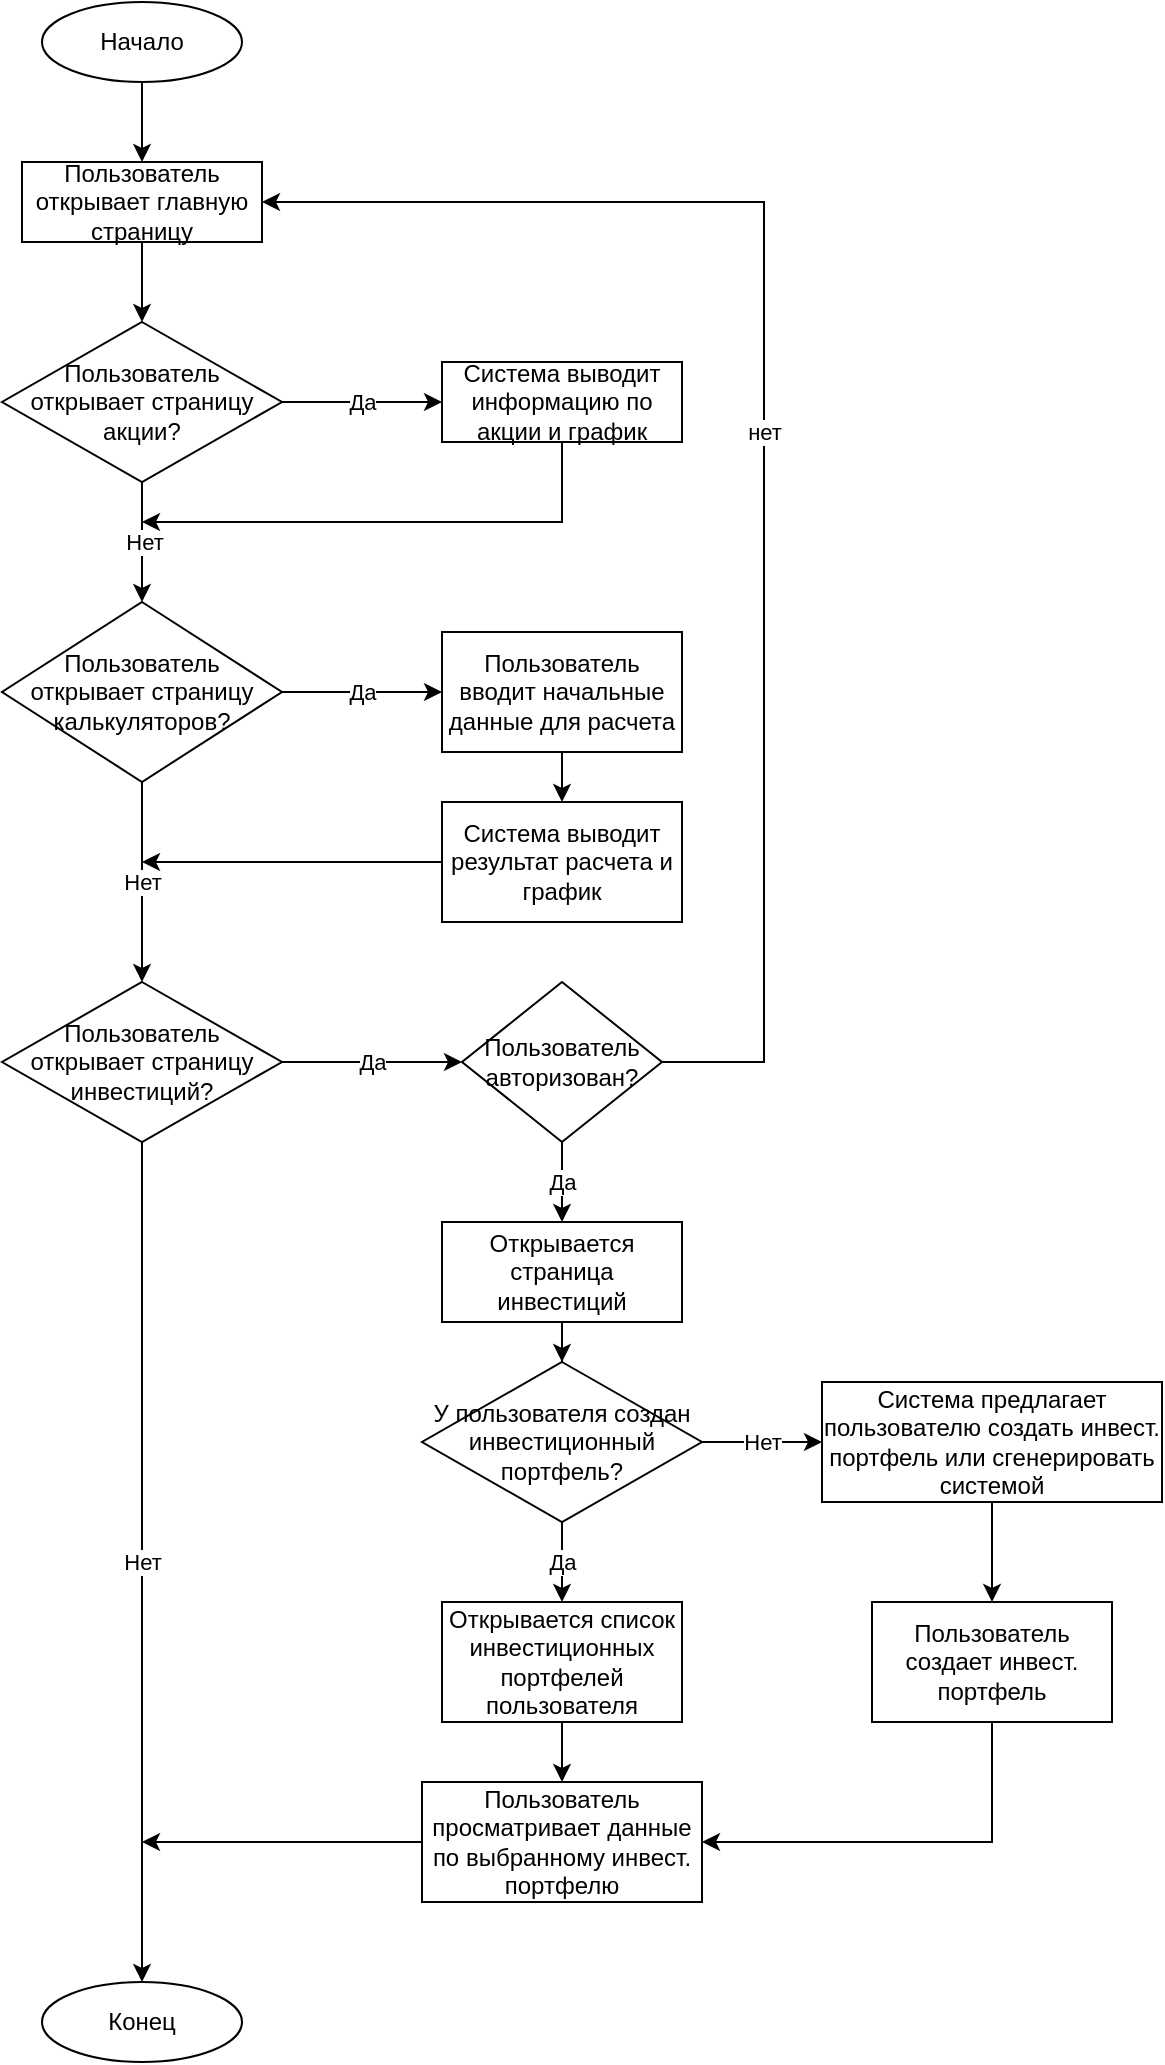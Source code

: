 <mxfile version="21.3.8" type="github">
  <diagram id="C5RBs43oDa-KdzZeNtuy" name="Page-1">
    <mxGraphModel dx="1509" dy="804" grid="1" gridSize="10" guides="1" tooltips="1" connect="1" arrows="1" fold="1" page="1" pageScale="1" pageWidth="827" pageHeight="1169" math="0" shadow="0">
      <root>
        <mxCell id="WIyWlLk6GJQsqaUBKTNV-0" />
        <mxCell id="WIyWlLk6GJQsqaUBKTNV-1" parent="WIyWlLk6GJQsqaUBKTNV-0" />
        <mxCell id="UktBmQjEYyq3AcT-VVxK-2" style="edgeStyle=orthogonalEdgeStyle;rounded=0;orthogonalLoop=1;jettySize=auto;html=1;entryX=0.5;entryY=0;entryDx=0;entryDy=0;" parent="WIyWlLk6GJQsqaUBKTNV-1" source="UktBmQjEYyq3AcT-VVxK-0" target="UktBmQjEYyq3AcT-VVxK-6" edge="1">
          <mxGeometry relative="1" as="geometry">
            <mxPoint x="220" y="240" as="targetPoint" />
          </mxGeometry>
        </mxCell>
        <mxCell id="UktBmQjEYyq3AcT-VVxK-0" value="Пользователь открывает главную страницу" style="rounded=0;whiteSpace=wrap;html=1;" parent="WIyWlLk6GJQsqaUBKTNV-1" vertex="1">
          <mxGeometry x="160" y="160" width="120" height="40" as="geometry" />
        </mxCell>
        <mxCell id="UktBmQjEYyq3AcT-VVxK-11" value="Да" style="edgeStyle=orthogonalEdgeStyle;rounded=0;orthogonalLoop=1;jettySize=auto;html=1;" parent="WIyWlLk6GJQsqaUBKTNV-1" source="UktBmQjEYyq3AcT-VVxK-6" target="UktBmQjEYyq3AcT-VVxK-10" edge="1">
          <mxGeometry relative="1" as="geometry" />
        </mxCell>
        <mxCell id="UktBmQjEYyq3AcT-VVxK-14" value="Нет" style="edgeStyle=orthogonalEdgeStyle;rounded=0;orthogonalLoop=1;jettySize=auto;html=1;" parent="WIyWlLk6GJQsqaUBKTNV-1" source="UktBmQjEYyq3AcT-VVxK-6" edge="1">
          <mxGeometry relative="1" as="geometry">
            <mxPoint x="220" y="380" as="targetPoint" />
          </mxGeometry>
        </mxCell>
        <mxCell id="UktBmQjEYyq3AcT-VVxK-6" value="Пользователь открывает страницу акции?" style="rhombus;whiteSpace=wrap;html=1;rounded=0;" parent="WIyWlLk6GJQsqaUBKTNV-1" vertex="1">
          <mxGeometry x="150" y="240" width="140" height="80" as="geometry" />
        </mxCell>
        <mxCell id="UktBmQjEYyq3AcT-VVxK-13" style="edgeStyle=orthogonalEdgeStyle;rounded=0;orthogonalLoop=1;jettySize=auto;html=1;endArrow=classic;endFill=1;exitX=0.5;exitY=1;exitDx=0;exitDy=0;" parent="WIyWlLk6GJQsqaUBKTNV-1" source="UktBmQjEYyq3AcT-VVxK-10" edge="1">
          <mxGeometry relative="1" as="geometry">
            <mxPoint x="220" y="340" as="targetPoint" />
            <mxPoint x="460" y="300" as="sourcePoint" />
            <Array as="points">
              <mxPoint x="430" y="340" />
            </Array>
          </mxGeometry>
        </mxCell>
        <mxCell id="UktBmQjEYyq3AcT-VVxK-10" value="Система выводит информацию по акции и график" style="whiteSpace=wrap;html=1;rounded=0;" parent="WIyWlLk6GJQsqaUBKTNV-1" vertex="1">
          <mxGeometry x="370" y="260" width="120" height="40" as="geometry" />
        </mxCell>
        <mxCell id="UktBmQjEYyq3AcT-VVxK-17" value="Да" style="edgeStyle=orthogonalEdgeStyle;rounded=0;orthogonalLoop=1;jettySize=auto;html=1;" parent="WIyWlLk6GJQsqaUBKTNV-1" source="UktBmQjEYyq3AcT-VVxK-15" target="UktBmQjEYyq3AcT-VVxK-16" edge="1">
          <mxGeometry relative="1" as="geometry" />
        </mxCell>
        <mxCell id="UktBmQjEYyq3AcT-VVxK-25" value="Нет" style="edgeStyle=orthogonalEdgeStyle;rounded=0;orthogonalLoop=1;jettySize=auto;html=1;" parent="WIyWlLk6GJQsqaUBKTNV-1" source="UktBmQjEYyq3AcT-VVxK-15" target="UktBmQjEYyq3AcT-VVxK-24" edge="1">
          <mxGeometry relative="1" as="geometry" />
        </mxCell>
        <mxCell id="UktBmQjEYyq3AcT-VVxK-15" value="Пользователь открывает страницу калькуляторов?" style="rhombus;whiteSpace=wrap;html=1;rounded=0;" parent="WIyWlLk6GJQsqaUBKTNV-1" vertex="1">
          <mxGeometry x="150" y="380" width="140" height="90" as="geometry" />
        </mxCell>
        <mxCell id="UktBmQjEYyq3AcT-VVxK-19" value="" style="edgeStyle=orthogonalEdgeStyle;rounded=0;orthogonalLoop=1;jettySize=auto;html=1;" parent="WIyWlLk6GJQsqaUBKTNV-1" source="UktBmQjEYyq3AcT-VVxK-16" target="UktBmQjEYyq3AcT-VVxK-18" edge="1">
          <mxGeometry relative="1" as="geometry" />
        </mxCell>
        <mxCell id="UktBmQjEYyq3AcT-VVxK-16" value="Пользователь вводит начальные данные для расчета" style="whiteSpace=wrap;html=1;rounded=0;" parent="WIyWlLk6GJQsqaUBKTNV-1" vertex="1">
          <mxGeometry x="370" y="395" width="120" height="60" as="geometry" />
        </mxCell>
        <mxCell id="UktBmQjEYyq3AcT-VVxK-26" style="edgeStyle=orthogonalEdgeStyle;rounded=0;orthogonalLoop=1;jettySize=auto;html=1;endArrow=classic;endFill=1;" parent="WIyWlLk6GJQsqaUBKTNV-1" source="UktBmQjEYyq3AcT-VVxK-18" edge="1">
          <mxGeometry relative="1" as="geometry">
            <mxPoint x="220" y="510" as="targetPoint" />
            <Array as="points">
              <mxPoint x="250" y="510" />
              <mxPoint x="250" y="510" />
            </Array>
          </mxGeometry>
        </mxCell>
        <mxCell id="UktBmQjEYyq3AcT-VVxK-18" value="Система выводит результат расчета и график" style="whiteSpace=wrap;html=1;rounded=0;" parent="WIyWlLk6GJQsqaUBKTNV-1" vertex="1">
          <mxGeometry x="370" y="480" width="120" height="60" as="geometry" />
        </mxCell>
        <mxCell id="UktBmQjEYyq3AcT-VVxK-29" value="Да" style="edgeStyle=orthogonalEdgeStyle;rounded=0;orthogonalLoop=1;jettySize=auto;html=1;" parent="WIyWlLk6GJQsqaUBKTNV-1" source="UktBmQjEYyq3AcT-VVxK-24" target="UktBmQjEYyq3AcT-VVxK-28" edge="1">
          <mxGeometry relative="1" as="geometry" />
        </mxCell>
        <mxCell id="UktBmQjEYyq3AcT-VVxK-41" value="Нет" style="edgeStyle=orthogonalEdgeStyle;rounded=0;orthogonalLoop=1;jettySize=auto;html=1;entryX=0.5;entryY=0;entryDx=0;entryDy=0;" parent="WIyWlLk6GJQsqaUBKTNV-1" source="UktBmQjEYyq3AcT-VVxK-24" target="9p4GNghtPL0X3qMOSE2k-1" edge="1">
          <mxGeometry relative="1" as="geometry">
            <mxPoint x="220" y="980" as="targetPoint" />
          </mxGeometry>
        </mxCell>
        <mxCell id="UktBmQjEYyq3AcT-VVxK-24" value="Пользователь открывает страницу инвестиций?" style="rhombus;whiteSpace=wrap;html=1;rounded=0;" parent="WIyWlLk6GJQsqaUBKTNV-1" vertex="1">
          <mxGeometry x="150" y="570" width="140" height="80" as="geometry" />
        </mxCell>
        <mxCell id="UktBmQjEYyq3AcT-VVxK-33" value="Да" style="edgeStyle=orthogonalEdgeStyle;rounded=0;orthogonalLoop=1;jettySize=auto;html=1;" parent="WIyWlLk6GJQsqaUBKTNV-1" source="UktBmQjEYyq3AcT-VVxK-28" target="UktBmQjEYyq3AcT-VVxK-32" edge="1">
          <mxGeometry relative="1" as="geometry" />
        </mxCell>
        <mxCell id="UktBmQjEYyq3AcT-VVxK-51" value="нет" style="edgeStyle=orthogonalEdgeStyle;rounded=0;orthogonalLoop=1;jettySize=auto;html=1;entryX=1;entryY=0.5;entryDx=0;entryDy=0;" parent="WIyWlLk6GJQsqaUBKTNV-1" source="UktBmQjEYyq3AcT-VVxK-28" target="UktBmQjEYyq3AcT-VVxK-0" edge="1">
          <mxGeometry relative="1" as="geometry">
            <mxPoint x="520" y="180" as="targetPoint" />
            <Array as="points">
              <mxPoint x="531" y="610" />
              <mxPoint x="531" y="180" />
            </Array>
          </mxGeometry>
        </mxCell>
        <mxCell id="UktBmQjEYyq3AcT-VVxK-28" value="Пользователь авторизован?" style="rhombus;whiteSpace=wrap;html=1;rounded=0;" parent="WIyWlLk6GJQsqaUBKTNV-1" vertex="1">
          <mxGeometry x="380" y="570" width="100" height="80" as="geometry" />
        </mxCell>
        <mxCell id="UktBmQjEYyq3AcT-VVxK-36" value="" style="edgeStyle=orthogonalEdgeStyle;rounded=0;orthogonalLoop=1;jettySize=auto;html=1;" parent="WIyWlLk6GJQsqaUBKTNV-1" source="UktBmQjEYyq3AcT-VVxK-32" target="UktBmQjEYyq3AcT-VVxK-35" edge="1">
          <mxGeometry relative="1" as="geometry" />
        </mxCell>
        <mxCell id="UktBmQjEYyq3AcT-VVxK-32" value="Открывается страница инвестиций" style="whiteSpace=wrap;html=1;rounded=0;" parent="WIyWlLk6GJQsqaUBKTNV-1" vertex="1">
          <mxGeometry x="370" y="690" width="120" height="50" as="geometry" />
        </mxCell>
        <mxCell id="UktBmQjEYyq3AcT-VVxK-38" value="Да" style="edgeStyle=orthogonalEdgeStyle;rounded=0;orthogonalLoop=1;jettySize=auto;html=1;" parent="WIyWlLk6GJQsqaUBKTNV-1" source="UktBmQjEYyq3AcT-VVxK-35" target="UktBmQjEYyq3AcT-VVxK-37" edge="1">
          <mxGeometry relative="1" as="geometry" />
        </mxCell>
        <mxCell id="UktBmQjEYyq3AcT-VVxK-40" value="Нет" style="edgeStyle=orthogonalEdgeStyle;rounded=0;orthogonalLoop=1;jettySize=auto;html=1;" parent="WIyWlLk6GJQsqaUBKTNV-1" source="UktBmQjEYyq3AcT-VVxK-35" target="UktBmQjEYyq3AcT-VVxK-39" edge="1">
          <mxGeometry relative="1" as="geometry" />
        </mxCell>
        <mxCell id="UktBmQjEYyq3AcT-VVxK-35" value="У пользователя создан инвестиционный портфель?" style="rhombus;whiteSpace=wrap;html=1;rounded=0;" parent="WIyWlLk6GJQsqaUBKTNV-1" vertex="1">
          <mxGeometry x="360" y="760" width="140" height="80" as="geometry" />
        </mxCell>
        <mxCell id="UktBmQjEYyq3AcT-VVxK-44" value="" style="edgeStyle=orthogonalEdgeStyle;rounded=0;orthogonalLoop=1;jettySize=auto;html=1;" parent="WIyWlLk6GJQsqaUBKTNV-1" source="UktBmQjEYyq3AcT-VVxK-37" target="UktBmQjEYyq3AcT-VVxK-43" edge="1">
          <mxGeometry relative="1" as="geometry" />
        </mxCell>
        <mxCell id="UktBmQjEYyq3AcT-VVxK-37" value="Открывается список инвестиционных портфелей пользователя" style="whiteSpace=wrap;html=1;rounded=0;" parent="WIyWlLk6GJQsqaUBKTNV-1" vertex="1">
          <mxGeometry x="370" y="880" width="120" height="60" as="geometry" />
        </mxCell>
        <mxCell id="UktBmQjEYyq3AcT-VVxK-47" value="" style="edgeStyle=orthogonalEdgeStyle;rounded=0;orthogonalLoop=1;jettySize=auto;html=1;" parent="WIyWlLk6GJQsqaUBKTNV-1" source="UktBmQjEYyq3AcT-VVxK-39" target="UktBmQjEYyq3AcT-VVxK-46" edge="1">
          <mxGeometry relative="1" as="geometry" />
        </mxCell>
        <mxCell id="UktBmQjEYyq3AcT-VVxK-39" value="Система предлагает пользователю создать инвест. портфель или сгенерировать системой" style="whiteSpace=wrap;html=1;rounded=0;" parent="WIyWlLk6GJQsqaUBKTNV-1" vertex="1">
          <mxGeometry x="560" y="770" width="170" height="60" as="geometry" />
        </mxCell>
        <mxCell id="9p4GNghtPL0X3qMOSE2k-5" style="edgeStyle=orthogonalEdgeStyle;rounded=0;orthogonalLoop=1;jettySize=auto;html=1;" edge="1" parent="WIyWlLk6GJQsqaUBKTNV-1" source="UktBmQjEYyq3AcT-VVxK-43">
          <mxGeometry relative="1" as="geometry">
            <mxPoint x="220" y="1000" as="targetPoint" />
          </mxGeometry>
        </mxCell>
        <mxCell id="UktBmQjEYyq3AcT-VVxK-43" value="Пользователь просматривает данные по выбранному инвест. портфелю" style="whiteSpace=wrap;html=1;rounded=0;" parent="WIyWlLk6GJQsqaUBKTNV-1" vertex="1">
          <mxGeometry x="360" y="970" width="140" height="60" as="geometry" />
        </mxCell>
        <mxCell id="UktBmQjEYyq3AcT-VVxK-48" style="edgeStyle=orthogonalEdgeStyle;rounded=0;orthogonalLoop=1;jettySize=auto;html=1;entryX=1;entryY=0.5;entryDx=0;entryDy=0;exitX=0.5;exitY=1;exitDx=0;exitDy=0;" parent="WIyWlLk6GJQsqaUBKTNV-1" source="UktBmQjEYyq3AcT-VVxK-46" target="UktBmQjEYyq3AcT-VVxK-43" edge="1">
          <mxGeometry relative="1" as="geometry" />
        </mxCell>
        <mxCell id="UktBmQjEYyq3AcT-VVxK-46" value="Пользователь создает инвест. портфель" style="whiteSpace=wrap;html=1;rounded=0;" parent="WIyWlLk6GJQsqaUBKTNV-1" vertex="1">
          <mxGeometry x="585" y="880" width="120" height="60" as="geometry" />
        </mxCell>
        <mxCell id="9p4GNghtPL0X3qMOSE2k-2" style="edgeStyle=orthogonalEdgeStyle;rounded=0;orthogonalLoop=1;jettySize=auto;html=1;" edge="1" parent="WIyWlLk6GJQsqaUBKTNV-1" source="9p4GNghtPL0X3qMOSE2k-0" target="UktBmQjEYyq3AcT-VVxK-0">
          <mxGeometry relative="1" as="geometry" />
        </mxCell>
        <mxCell id="9p4GNghtPL0X3qMOSE2k-0" value="Начало" style="ellipse;whiteSpace=wrap;html=1;" vertex="1" parent="WIyWlLk6GJQsqaUBKTNV-1">
          <mxGeometry x="170" y="80" width="100" height="40" as="geometry" />
        </mxCell>
        <mxCell id="9p4GNghtPL0X3qMOSE2k-1" value="Конец" style="ellipse;whiteSpace=wrap;html=1;" vertex="1" parent="WIyWlLk6GJQsqaUBKTNV-1">
          <mxGeometry x="170" y="1070" width="100" height="40" as="geometry" />
        </mxCell>
      </root>
    </mxGraphModel>
  </diagram>
</mxfile>
